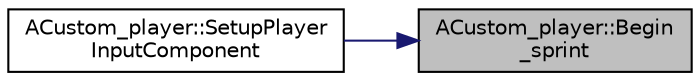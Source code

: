 digraph "ACustom_player::Begin_sprint"
{
 // LATEX_PDF_SIZE
  edge [fontname="Helvetica",fontsize="10",labelfontname="Helvetica",labelfontsize="10"];
  node [fontname="Helvetica",fontsize="10",shape=record];
  rankdir="RL";
  Node1 [label="ACustom_player::Begin\l_sprint",height=0.2,width=0.4,color="black", fillcolor="grey75", style="filled", fontcolor="black",tooltip="뛰기 시작함"];
  Node1 -> Node2 [dir="back",color="midnightblue",fontsize="10",style="solid",fontname="Helvetica"];
  Node2 [label="ACustom_player::SetupPlayer\lInputComponent",height=0.2,width=0.4,color="black", fillcolor="white", style="filled",URL="$class_a_custom__player.html#a74fd8458f9a8a1b94ed17dc274b50a57",tooltip=" "];
}
